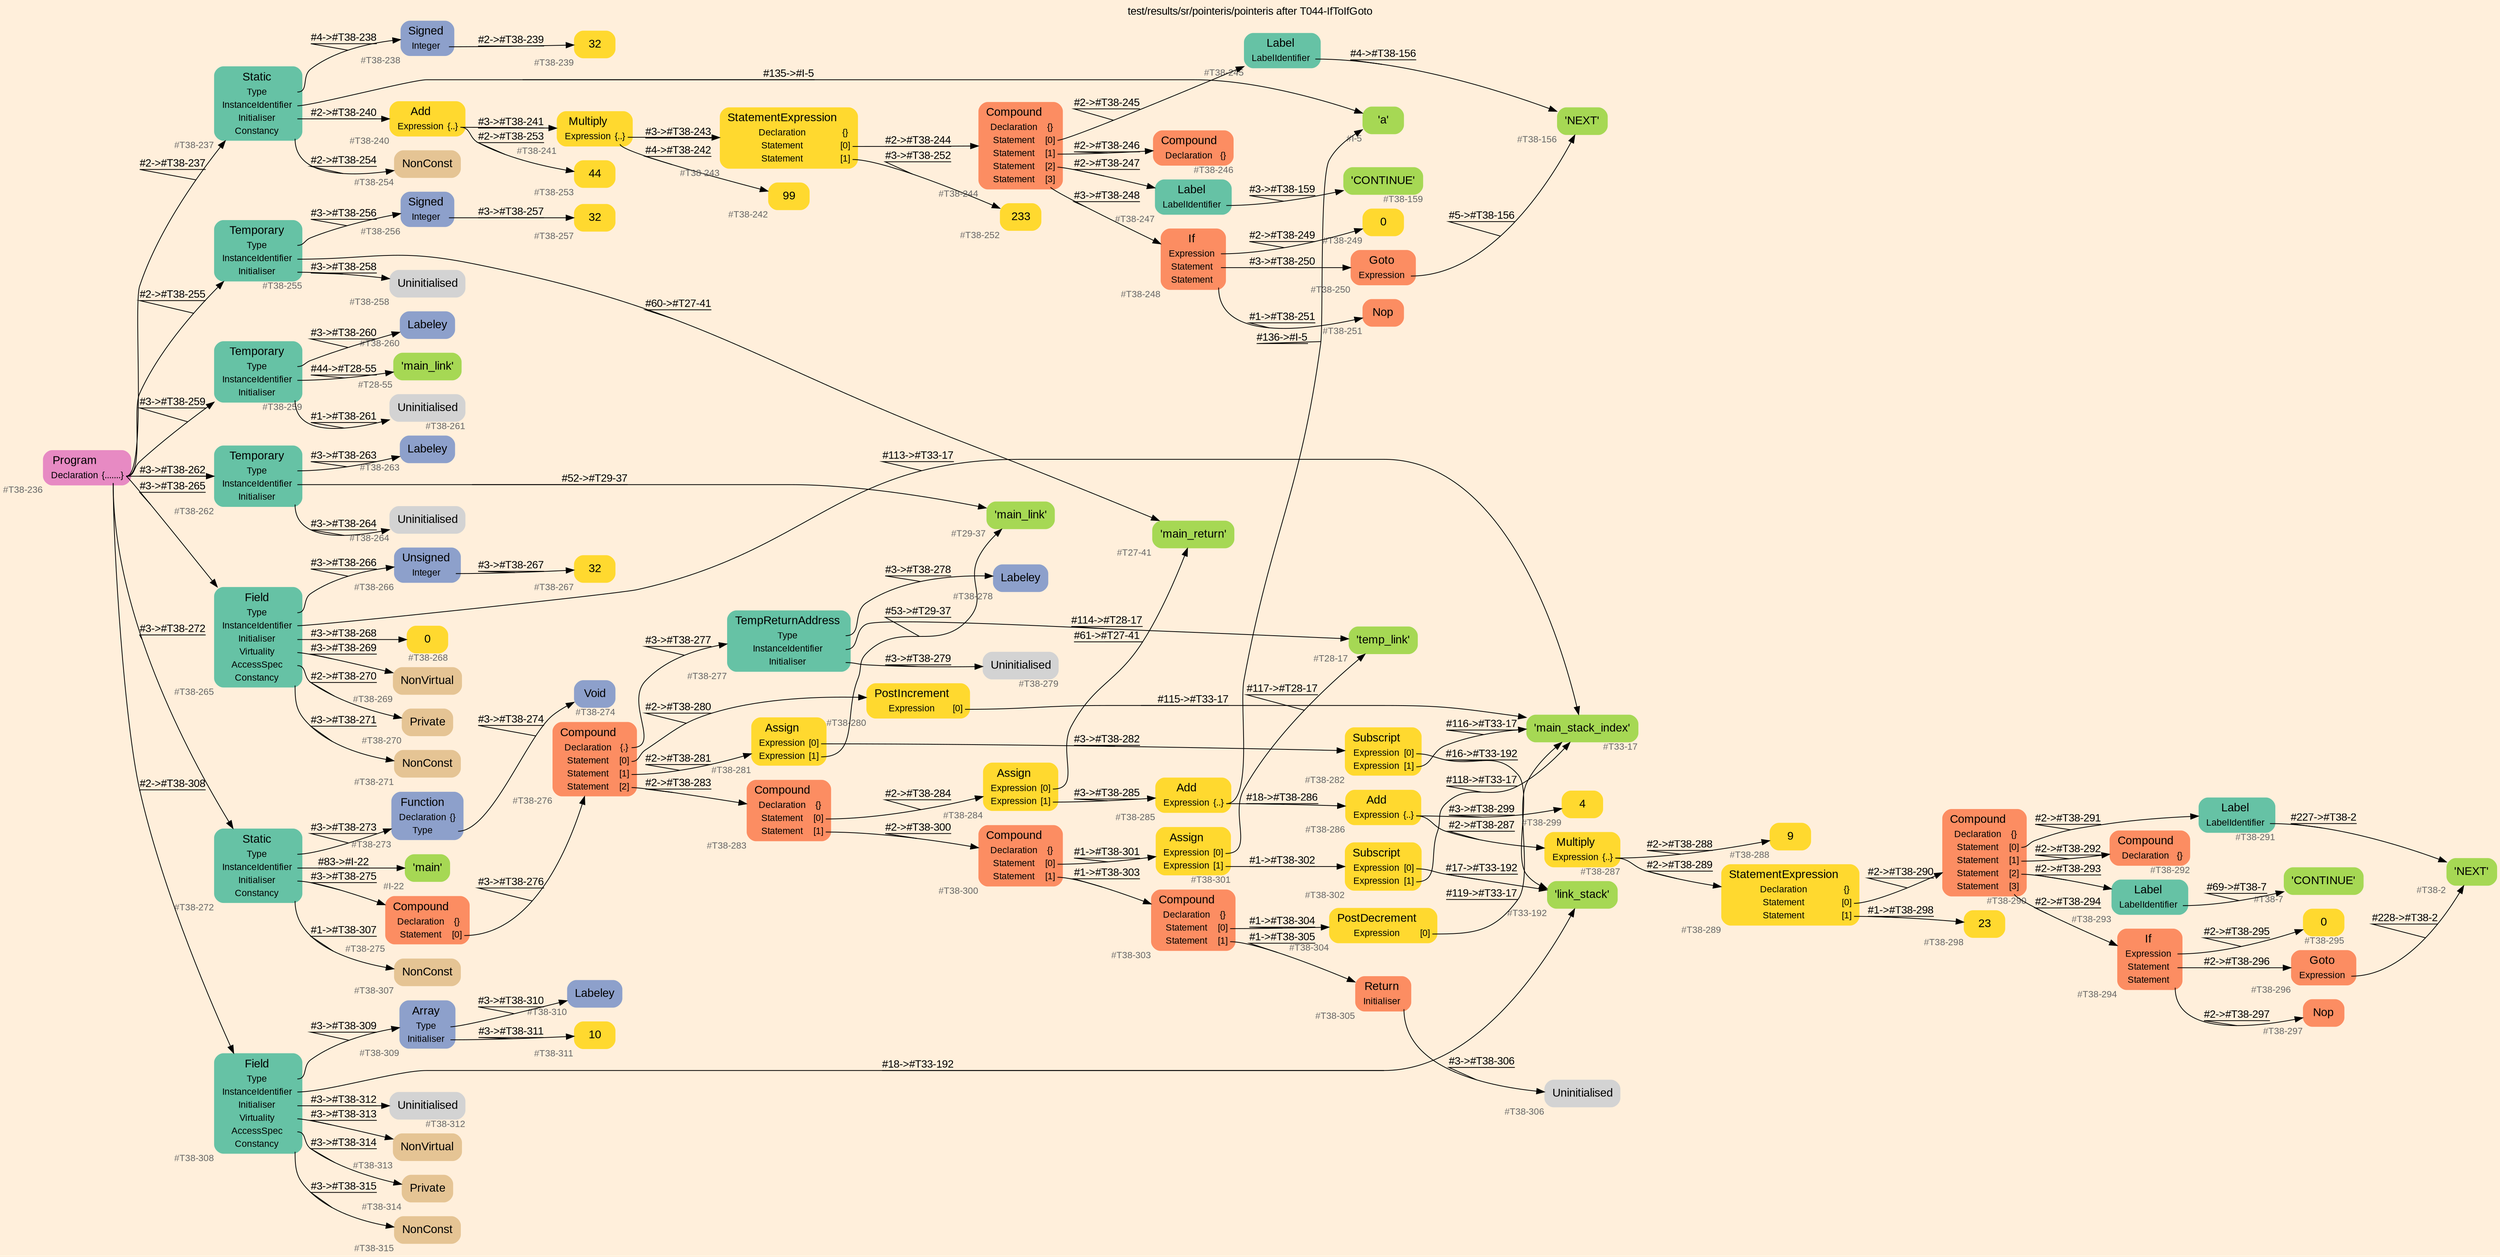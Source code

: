 digraph "test/results/sr/pointeris/pointeris after T044-IfToIfGoto" {
label = "test/results/sr/pointeris/pointeris after T044-IfToIfGoto"
labelloc = t
graph [
    rankdir = "LR"
    ranksep = 0.3
    bgcolor = antiquewhite1
    color = black
    fontcolor = black
    fontname = "Arial"
];
node [
    fontname = "Arial"
];
edge [
    fontname = "Arial"
];

// -------------------- node figure --------------------
// -------- block #T38-236 ----------
"#T38-236" [
    fillcolor = "/set28/4"
    xlabel = "#T38-236"
    fontsize = "12"
    fontcolor = grey40
    shape = "plaintext"
    label = <<TABLE BORDER="0" CELLBORDER="0" CELLSPACING="0">
     <TR><TD><FONT COLOR="black" POINT-SIZE="15">Program</FONT></TD></TR>
     <TR><TD><FONT COLOR="black" POINT-SIZE="12">Declaration</FONT></TD><TD PORT="port0"><FONT COLOR="black" POINT-SIZE="12">{.......}</FONT></TD></TR>
    </TABLE>>
    style = "rounded,filled"
];

// -------- block #T38-237 ----------
"#T38-237" [
    fillcolor = "/set28/1"
    xlabel = "#T38-237"
    fontsize = "12"
    fontcolor = grey40
    shape = "plaintext"
    label = <<TABLE BORDER="0" CELLBORDER="0" CELLSPACING="0">
     <TR><TD><FONT COLOR="black" POINT-SIZE="15">Static</FONT></TD></TR>
     <TR><TD><FONT COLOR="black" POINT-SIZE="12">Type</FONT></TD><TD PORT="port0"></TD></TR>
     <TR><TD><FONT COLOR="black" POINT-SIZE="12">InstanceIdentifier</FONT></TD><TD PORT="port1"></TD></TR>
     <TR><TD><FONT COLOR="black" POINT-SIZE="12">Initialiser</FONT></TD><TD PORT="port2"></TD></TR>
     <TR><TD><FONT COLOR="black" POINT-SIZE="12">Constancy</FONT></TD><TD PORT="port3"></TD></TR>
    </TABLE>>
    style = "rounded,filled"
];

// -------- block #T38-238 ----------
"#T38-238" [
    fillcolor = "/set28/3"
    xlabel = "#T38-238"
    fontsize = "12"
    fontcolor = grey40
    shape = "plaintext"
    label = <<TABLE BORDER="0" CELLBORDER="0" CELLSPACING="0">
     <TR><TD><FONT COLOR="black" POINT-SIZE="15">Signed</FONT></TD></TR>
     <TR><TD><FONT COLOR="black" POINT-SIZE="12">Integer</FONT></TD><TD PORT="port0"></TD></TR>
    </TABLE>>
    style = "rounded,filled"
];

// -------- block #T38-239 ----------
"#T38-239" [
    fillcolor = "/set28/6"
    xlabel = "#T38-239"
    fontsize = "12"
    fontcolor = grey40
    shape = "plaintext"
    label = <<TABLE BORDER="0" CELLBORDER="0" CELLSPACING="0">
     <TR><TD><FONT COLOR="black" POINT-SIZE="15">32</FONT></TD></TR>
    </TABLE>>
    style = "rounded,filled"
];

// -------- block #I-5 ----------
"#I-5" [
    fillcolor = "/set28/5"
    xlabel = "#I-5"
    fontsize = "12"
    fontcolor = grey40
    shape = "plaintext"
    label = <<TABLE BORDER="0" CELLBORDER="0" CELLSPACING="0">
     <TR><TD><FONT COLOR="black" POINT-SIZE="15">'a'</FONT></TD></TR>
    </TABLE>>
    style = "rounded,filled"
];

// -------- block #T38-240 ----------
"#T38-240" [
    fillcolor = "/set28/6"
    xlabel = "#T38-240"
    fontsize = "12"
    fontcolor = grey40
    shape = "plaintext"
    label = <<TABLE BORDER="0" CELLBORDER="0" CELLSPACING="0">
     <TR><TD><FONT COLOR="black" POINT-SIZE="15">Add</FONT></TD></TR>
     <TR><TD><FONT COLOR="black" POINT-SIZE="12">Expression</FONT></TD><TD PORT="port0"><FONT COLOR="black" POINT-SIZE="12">{..}</FONT></TD></TR>
    </TABLE>>
    style = "rounded,filled"
];

// -------- block #T38-241 ----------
"#T38-241" [
    fillcolor = "/set28/6"
    xlabel = "#T38-241"
    fontsize = "12"
    fontcolor = grey40
    shape = "plaintext"
    label = <<TABLE BORDER="0" CELLBORDER="0" CELLSPACING="0">
     <TR><TD><FONT COLOR="black" POINT-SIZE="15">Multiply</FONT></TD></TR>
     <TR><TD><FONT COLOR="black" POINT-SIZE="12">Expression</FONT></TD><TD PORT="port0"><FONT COLOR="black" POINT-SIZE="12">{..}</FONT></TD></TR>
    </TABLE>>
    style = "rounded,filled"
];

// -------- block #T38-242 ----------
"#T38-242" [
    fillcolor = "/set28/6"
    xlabel = "#T38-242"
    fontsize = "12"
    fontcolor = grey40
    shape = "plaintext"
    label = <<TABLE BORDER="0" CELLBORDER="0" CELLSPACING="0">
     <TR><TD><FONT COLOR="black" POINT-SIZE="15">99</FONT></TD></TR>
    </TABLE>>
    style = "rounded,filled"
];

// -------- block #T38-243 ----------
"#T38-243" [
    fillcolor = "/set28/6"
    xlabel = "#T38-243"
    fontsize = "12"
    fontcolor = grey40
    shape = "plaintext"
    label = <<TABLE BORDER="0" CELLBORDER="0" CELLSPACING="0">
     <TR><TD><FONT COLOR="black" POINT-SIZE="15">StatementExpression</FONT></TD></TR>
     <TR><TD><FONT COLOR="black" POINT-SIZE="12">Declaration</FONT></TD><TD PORT="port0"><FONT COLOR="black" POINT-SIZE="12">{}</FONT></TD></TR>
     <TR><TD><FONT COLOR="black" POINT-SIZE="12">Statement</FONT></TD><TD PORT="port1"><FONT COLOR="black" POINT-SIZE="12">[0]</FONT></TD></TR>
     <TR><TD><FONT COLOR="black" POINT-SIZE="12">Statement</FONT></TD><TD PORT="port2"><FONT COLOR="black" POINT-SIZE="12">[1]</FONT></TD></TR>
    </TABLE>>
    style = "rounded,filled"
];

// -------- block #T38-244 ----------
"#T38-244" [
    fillcolor = "/set28/2"
    xlabel = "#T38-244"
    fontsize = "12"
    fontcolor = grey40
    shape = "plaintext"
    label = <<TABLE BORDER="0" CELLBORDER="0" CELLSPACING="0">
     <TR><TD><FONT COLOR="black" POINT-SIZE="15">Compound</FONT></TD></TR>
     <TR><TD><FONT COLOR="black" POINT-SIZE="12">Declaration</FONT></TD><TD PORT="port0"><FONT COLOR="black" POINT-SIZE="12">{}</FONT></TD></TR>
     <TR><TD><FONT COLOR="black" POINT-SIZE="12">Statement</FONT></TD><TD PORT="port1"><FONT COLOR="black" POINT-SIZE="12">[0]</FONT></TD></TR>
     <TR><TD><FONT COLOR="black" POINT-SIZE="12">Statement</FONT></TD><TD PORT="port2"><FONT COLOR="black" POINT-SIZE="12">[1]</FONT></TD></TR>
     <TR><TD><FONT COLOR="black" POINT-SIZE="12">Statement</FONT></TD><TD PORT="port3"><FONT COLOR="black" POINT-SIZE="12">[2]</FONT></TD></TR>
     <TR><TD><FONT COLOR="black" POINT-SIZE="12">Statement</FONT></TD><TD PORT="port4"><FONT COLOR="black" POINT-SIZE="12">[3]</FONT></TD></TR>
    </TABLE>>
    style = "rounded,filled"
];

// -------- block #T38-245 ----------
"#T38-245" [
    fillcolor = "/set28/1"
    xlabel = "#T38-245"
    fontsize = "12"
    fontcolor = grey40
    shape = "plaintext"
    label = <<TABLE BORDER="0" CELLBORDER="0" CELLSPACING="0">
     <TR><TD><FONT COLOR="black" POINT-SIZE="15">Label</FONT></TD></TR>
     <TR><TD><FONT COLOR="black" POINT-SIZE="12">LabelIdentifier</FONT></TD><TD PORT="port0"></TD></TR>
    </TABLE>>
    style = "rounded,filled"
];

// -------- block #T38-156 ----------
"#T38-156" [
    fillcolor = "/set28/5"
    xlabel = "#T38-156"
    fontsize = "12"
    fontcolor = grey40
    shape = "plaintext"
    label = <<TABLE BORDER="0" CELLBORDER="0" CELLSPACING="0">
     <TR><TD><FONT COLOR="black" POINT-SIZE="15">'NEXT'</FONT></TD></TR>
    </TABLE>>
    style = "rounded,filled"
];

// -------- block #T38-246 ----------
"#T38-246" [
    fillcolor = "/set28/2"
    xlabel = "#T38-246"
    fontsize = "12"
    fontcolor = grey40
    shape = "plaintext"
    label = <<TABLE BORDER="0" CELLBORDER="0" CELLSPACING="0">
     <TR><TD><FONT COLOR="black" POINT-SIZE="15">Compound</FONT></TD></TR>
     <TR><TD><FONT COLOR="black" POINT-SIZE="12">Declaration</FONT></TD><TD PORT="port0"><FONT COLOR="black" POINT-SIZE="12">{}</FONT></TD></TR>
    </TABLE>>
    style = "rounded,filled"
];

// -------- block #T38-247 ----------
"#T38-247" [
    fillcolor = "/set28/1"
    xlabel = "#T38-247"
    fontsize = "12"
    fontcolor = grey40
    shape = "plaintext"
    label = <<TABLE BORDER="0" CELLBORDER="0" CELLSPACING="0">
     <TR><TD><FONT COLOR="black" POINT-SIZE="15">Label</FONT></TD></TR>
     <TR><TD><FONT COLOR="black" POINT-SIZE="12">LabelIdentifier</FONT></TD><TD PORT="port0"></TD></TR>
    </TABLE>>
    style = "rounded,filled"
];

// -------- block #T38-159 ----------
"#T38-159" [
    fillcolor = "/set28/5"
    xlabel = "#T38-159"
    fontsize = "12"
    fontcolor = grey40
    shape = "plaintext"
    label = <<TABLE BORDER="0" CELLBORDER="0" CELLSPACING="0">
     <TR><TD><FONT COLOR="black" POINT-SIZE="15">'CONTINUE'</FONT></TD></TR>
    </TABLE>>
    style = "rounded,filled"
];

// -------- block #T38-248 ----------
"#T38-248" [
    fillcolor = "/set28/2"
    xlabel = "#T38-248"
    fontsize = "12"
    fontcolor = grey40
    shape = "plaintext"
    label = <<TABLE BORDER="0" CELLBORDER="0" CELLSPACING="0">
     <TR><TD><FONT COLOR="black" POINT-SIZE="15">If</FONT></TD></TR>
     <TR><TD><FONT COLOR="black" POINT-SIZE="12">Expression</FONT></TD><TD PORT="port0"></TD></TR>
     <TR><TD><FONT COLOR="black" POINT-SIZE="12">Statement</FONT></TD><TD PORT="port1"></TD></TR>
     <TR><TD><FONT COLOR="black" POINT-SIZE="12">Statement</FONT></TD><TD PORT="port2"></TD></TR>
    </TABLE>>
    style = "rounded,filled"
];

// -------- block #T38-249 ----------
"#T38-249" [
    fillcolor = "/set28/6"
    xlabel = "#T38-249"
    fontsize = "12"
    fontcolor = grey40
    shape = "plaintext"
    label = <<TABLE BORDER="0" CELLBORDER="0" CELLSPACING="0">
     <TR><TD><FONT COLOR="black" POINT-SIZE="15">0</FONT></TD></TR>
    </TABLE>>
    style = "rounded,filled"
];

// -------- block #T38-250 ----------
"#T38-250" [
    fillcolor = "/set28/2"
    xlabel = "#T38-250"
    fontsize = "12"
    fontcolor = grey40
    shape = "plaintext"
    label = <<TABLE BORDER="0" CELLBORDER="0" CELLSPACING="0">
     <TR><TD><FONT COLOR="black" POINT-SIZE="15">Goto</FONT></TD></TR>
     <TR><TD><FONT COLOR="black" POINT-SIZE="12">Expression</FONT></TD><TD PORT="port0"></TD></TR>
    </TABLE>>
    style = "rounded,filled"
];

// -------- block #T38-251 ----------
"#T38-251" [
    fillcolor = "/set28/2"
    xlabel = "#T38-251"
    fontsize = "12"
    fontcolor = grey40
    shape = "plaintext"
    label = <<TABLE BORDER="0" CELLBORDER="0" CELLSPACING="0">
     <TR><TD><FONT COLOR="black" POINT-SIZE="15">Nop</FONT></TD></TR>
    </TABLE>>
    style = "rounded,filled"
];

// -------- block #T38-252 ----------
"#T38-252" [
    fillcolor = "/set28/6"
    xlabel = "#T38-252"
    fontsize = "12"
    fontcolor = grey40
    shape = "plaintext"
    label = <<TABLE BORDER="0" CELLBORDER="0" CELLSPACING="0">
     <TR><TD><FONT COLOR="black" POINT-SIZE="15">233</FONT></TD></TR>
    </TABLE>>
    style = "rounded,filled"
];

// -------- block #T38-253 ----------
"#T38-253" [
    fillcolor = "/set28/6"
    xlabel = "#T38-253"
    fontsize = "12"
    fontcolor = grey40
    shape = "plaintext"
    label = <<TABLE BORDER="0" CELLBORDER="0" CELLSPACING="0">
     <TR><TD><FONT COLOR="black" POINT-SIZE="15">44</FONT></TD></TR>
    </TABLE>>
    style = "rounded,filled"
];

// -------- block #T38-254 ----------
"#T38-254" [
    fillcolor = "/set28/7"
    xlabel = "#T38-254"
    fontsize = "12"
    fontcolor = grey40
    shape = "plaintext"
    label = <<TABLE BORDER="0" CELLBORDER="0" CELLSPACING="0">
     <TR><TD><FONT COLOR="black" POINT-SIZE="15">NonConst</FONT></TD></TR>
    </TABLE>>
    style = "rounded,filled"
];

// -------- block #T38-255 ----------
"#T38-255" [
    fillcolor = "/set28/1"
    xlabel = "#T38-255"
    fontsize = "12"
    fontcolor = grey40
    shape = "plaintext"
    label = <<TABLE BORDER="0" CELLBORDER="0" CELLSPACING="0">
     <TR><TD><FONT COLOR="black" POINT-SIZE="15">Temporary</FONT></TD></TR>
     <TR><TD><FONT COLOR="black" POINT-SIZE="12">Type</FONT></TD><TD PORT="port0"></TD></TR>
     <TR><TD><FONT COLOR="black" POINT-SIZE="12">InstanceIdentifier</FONT></TD><TD PORT="port1"></TD></TR>
     <TR><TD><FONT COLOR="black" POINT-SIZE="12">Initialiser</FONT></TD><TD PORT="port2"></TD></TR>
    </TABLE>>
    style = "rounded,filled"
];

// -------- block #T38-256 ----------
"#T38-256" [
    fillcolor = "/set28/3"
    xlabel = "#T38-256"
    fontsize = "12"
    fontcolor = grey40
    shape = "plaintext"
    label = <<TABLE BORDER="0" CELLBORDER="0" CELLSPACING="0">
     <TR><TD><FONT COLOR="black" POINT-SIZE="15">Signed</FONT></TD></TR>
     <TR><TD><FONT COLOR="black" POINT-SIZE="12">Integer</FONT></TD><TD PORT="port0"></TD></TR>
    </TABLE>>
    style = "rounded,filled"
];

// -------- block #T38-257 ----------
"#T38-257" [
    fillcolor = "/set28/6"
    xlabel = "#T38-257"
    fontsize = "12"
    fontcolor = grey40
    shape = "plaintext"
    label = <<TABLE BORDER="0" CELLBORDER="0" CELLSPACING="0">
     <TR><TD><FONT COLOR="black" POINT-SIZE="15">32</FONT></TD></TR>
    </TABLE>>
    style = "rounded,filled"
];

// -------- block #T27-41 ----------
"#T27-41" [
    fillcolor = "/set28/5"
    xlabel = "#T27-41"
    fontsize = "12"
    fontcolor = grey40
    shape = "plaintext"
    label = <<TABLE BORDER="0" CELLBORDER="0" CELLSPACING="0">
     <TR><TD><FONT COLOR="black" POINT-SIZE="15">'main_return'</FONT></TD></TR>
    </TABLE>>
    style = "rounded,filled"
];

// -------- block #T38-258 ----------
"#T38-258" [
    xlabel = "#T38-258"
    fontsize = "12"
    fontcolor = grey40
    shape = "plaintext"
    label = <<TABLE BORDER="0" CELLBORDER="0" CELLSPACING="0">
     <TR><TD><FONT COLOR="black" POINT-SIZE="15">Uninitialised</FONT></TD></TR>
    </TABLE>>
    style = "rounded,filled"
];

// -------- block #T38-259 ----------
"#T38-259" [
    fillcolor = "/set28/1"
    xlabel = "#T38-259"
    fontsize = "12"
    fontcolor = grey40
    shape = "plaintext"
    label = <<TABLE BORDER="0" CELLBORDER="0" CELLSPACING="0">
     <TR><TD><FONT COLOR="black" POINT-SIZE="15">Temporary</FONT></TD></TR>
     <TR><TD><FONT COLOR="black" POINT-SIZE="12">Type</FONT></TD><TD PORT="port0"></TD></TR>
     <TR><TD><FONT COLOR="black" POINT-SIZE="12">InstanceIdentifier</FONT></TD><TD PORT="port1"></TD></TR>
     <TR><TD><FONT COLOR="black" POINT-SIZE="12">Initialiser</FONT></TD><TD PORT="port2"></TD></TR>
    </TABLE>>
    style = "rounded,filled"
];

// -------- block #T38-260 ----------
"#T38-260" [
    fillcolor = "/set28/3"
    xlabel = "#T38-260"
    fontsize = "12"
    fontcolor = grey40
    shape = "plaintext"
    label = <<TABLE BORDER="0" CELLBORDER="0" CELLSPACING="0">
     <TR><TD><FONT COLOR="black" POINT-SIZE="15">Labeley</FONT></TD></TR>
    </TABLE>>
    style = "rounded,filled"
];

// -------- block #T28-55 ----------
"#T28-55" [
    fillcolor = "/set28/5"
    xlabel = "#T28-55"
    fontsize = "12"
    fontcolor = grey40
    shape = "plaintext"
    label = <<TABLE BORDER="0" CELLBORDER="0" CELLSPACING="0">
     <TR><TD><FONT COLOR="black" POINT-SIZE="15">'main_link'</FONT></TD></TR>
    </TABLE>>
    style = "rounded,filled"
];

// -------- block #T38-261 ----------
"#T38-261" [
    xlabel = "#T38-261"
    fontsize = "12"
    fontcolor = grey40
    shape = "plaintext"
    label = <<TABLE BORDER="0" CELLBORDER="0" CELLSPACING="0">
     <TR><TD><FONT COLOR="black" POINT-SIZE="15">Uninitialised</FONT></TD></TR>
    </TABLE>>
    style = "rounded,filled"
];

// -------- block #T38-262 ----------
"#T38-262" [
    fillcolor = "/set28/1"
    xlabel = "#T38-262"
    fontsize = "12"
    fontcolor = grey40
    shape = "plaintext"
    label = <<TABLE BORDER="0" CELLBORDER="0" CELLSPACING="0">
     <TR><TD><FONT COLOR="black" POINT-SIZE="15">Temporary</FONT></TD></TR>
     <TR><TD><FONT COLOR="black" POINT-SIZE="12">Type</FONT></TD><TD PORT="port0"></TD></TR>
     <TR><TD><FONT COLOR="black" POINT-SIZE="12">InstanceIdentifier</FONT></TD><TD PORT="port1"></TD></TR>
     <TR><TD><FONT COLOR="black" POINT-SIZE="12">Initialiser</FONT></TD><TD PORT="port2"></TD></TR>
    </TABLE>>
    style = "rounded,filled"
];

// -------- block #T38-263 ----------
"#T38-263" [
    fillcolor = "/set28/3"
    xlabel = "#T38-263"
    fontsize = "12"
    fontcolor = grey40
    shape = "plaintext"
    label = <<TABLE BORDER="0" CELLBORDER="0" CELLSPACING="0">
     <TR><TD><FONT COLOR="black" POINT-SIZE="15">Labeley</FONT></TD></TR>
    </TABLE>>
    style = "rounded,filled"
];

// -------- block #T29-37 ----------
"#T29-37" [
    fillcolor = "/set28/5"
    xlabel = "#T29-37"
    fontsize = "12"
    fontcolor = grey40
    shape = "plaintext"
    label = <<TABLE BORDER="0" CELLBORDER="0" CELLSPACING="0">
     <TR><TD><FONT COLOR="black" POINT-SIZE="15">'main_link'</FONT></TD></TR>
    </TABLE>>
    style = "rounded,filled"
];

// -------- block #T38-264 ----------
"#T38-264" [
    xlabel = "#T38-264"
    fontsize = "12"
    fontcolor = grey40
    shape = "plaintext"
    label = <<TABLE BORDER="0" CELLBORDER="0" CELLSPACING="0">
     <TR><TD><FONT COLOR="black" POINT-SIZE="15">Uninitialised</FONT></TD></TR>
    </TABLE>>
    style = "rounded,filled"
];

// -------- block #T38-265 ----------
"#T38-265" [
    fillcolor = "/set28/1"
    xlabel = "#T38-265"
    fontsize = "12"
    fontcolor = grey40
    shape = "plaintext"
    label = <<TABLE BORDER="0" CELLBORDER="0" CELLSPACING="0">
     <TR><TD><FONT COLOR="black" POINT-SIZE="15">Field</FONT></TD></TR>
     <TR><TD><FONT COLOR="black" POINT-SIZE="12">Type</FONT></TD><TD PORT="port0"></TD></TR>
     <TR><TD><FONT COLOR="black" POINT-SIZE="12">InstanceIdentifier</FONT></TD><TD PORT="port1"></TD></TR>
     <TR><TD><FONT COLOR="black" POINT-SIZE="12">Initialiser</FONT></TD><TD PORT="port2"></TD></TR>
     <TR><TD><FONT COLOR="black" POINT-SIZE="12">Virtuality</FONT></TD><TD PORT="port3"></TD></TR>
     <TR><TD><FONT COLOR="black" POINT-SIZE="12">AccessSpec</FONT></TD><TD PORT="port4"></TD></TR>
     <TR><TD><FONT COLOR="black" POINT-SIZE="12">Constancy</FONT></TD><TD PORT="port5"></TD></TR>
    </TABLE>>
    style = "rounded,filled"
];

// -------- block #T38-266 ----------
"#T38-266" [
    fillcolor = "/set28/3"
    xlabel = "#T38-266"
    fontsize = "12"
    fontcolor = grey40
    shape = "plaintext"
    label = <<TABLE BORDER="0" CELLBORDER="0" CELLSPACING="0">
     <TR><TD><FONT COLOR="black" POINT-SIZE="15">Unsigned</FONT></TD></TR>
     <TR><TD><FONT COLOR="black" POINT-SIZE="12">Integer</FONT></TD><TD PORT="port0"></TD></TR>
    </TABLE>>
    style = "rounded,filled"
];

// -------- block #T38-267 ----------
"#T38-267" [
    fillcolor = "/set28/6"
    xlabel = "#T38-267"
    fontsize = "12"
    fontcolor = grey40
    shape = "plaintext"
    label = <<TABLE BORDER="0" CELLBORDER="0" CELLSPACING="0">
     <TR><TD><FONT COLOR="black" POINT-SIZE="15">32</FONT></TD></TR>
    </TABLE>>
    style = "rounded,filled"
];

// -------- block #T33-17 ----------
"#T33-17" [
    fillcolor = "/set28/5"
    xlabel = "#T33-17"
    fontsize = "12"
    fontcolor = grey40
    shape = "plaintext"
    label = <<TABLE BORDER="0" CELLBORDER="0" CELLSPACING="0">
     <TR><TD><FONT COLOR="black" POINT-SIZE="15">'main_stack_index'</FONT></TD></TR>
    </TABLE>>
    style = "rounded,filled"
];

// -------- block #T38-268 ----------
"#T38-268" [
    fillcolor = "/set28/6"
    xlabel = "#T38-268"
    fontsize = "12"
    fontcolor = grey40
    shape = "plaintext"
    label = <<TABLE BORDER="0" CELLBORDER="0" CELLSPACING="0">
     <TR><TD><FONT COLOR="black" POINT-SIZE="15">0</FONT></TD></TR>
    </TABLE>>
    style = "rounded,filled"
];

// -------- block #T38-269 ----------
"#T38-269" [
    fillcolor = "/set28/7"
    xlabel = "#T38-269"
    fontsize = "12"
    fontcolor = grey40
    shape = "plaintext"
    label = <<TABLE BORDER="0" CELLBORDER="0" CELLSPACING="0">
     <TR><TD><FONT COLOR="black" POINT-SIZE="15">NonVirtual</FONT></TD></TR>
    </TABLE>>
    style = "rounded,filled"
];

// -------- block #T38-270 ----------
"#T38-270" [
    fillcolor = "/set28/7"
    xlabel = "#T38-270"
    fontsize = "12"
    fontcolor = grey40
    shape = "plaintext"
    label = <<TABLE BORDER="0" CELLBORDER="0" CELLSPACING="0">
     <TR><TD><FONT COLOR="black" POINT-SIZE="15">Private</FONT></TD></TR>
    </TABLE>>
    style = "rounded,filled"
];

// -------- block #T38-271 ----------
"#T38-271" [
    fillcolor = "/set28/7"
    xlabel = "#T38-271"
    fontsize = "12"
    fontcolor = grey40
    shape = "plaintext"
    label = <<TABLE BORDER="0" CELLBORDER="0" CELLSPACING="0">
     <TR><TD><FONT COLOR="black" POINT-SIZE="15">NonConst</FONT></TD></TR>
    </TABLE>>
    style = "rounded,filled"
];

// -------- block #T38-272 ----------
"#T38-272" [
    fillcolor = "/set28/1"
    xlabel = "#T38-272"
    fontsize = "12"
    fontcolor = grey40
    shape = "plaintext"
    label = <<TABLE BORDER="0" CELLBORDER="0" CELLSPACING="0">
     <TR><TD><FONT COLOR="black" POINT-SIZE="15">Static</FONT></TD></TR>
     <TR><TD><FONT COLOR="black" POINT-SIZE="12">Type</FONT></TD><TD PORT="port0"></TD></TR>
     <TR><TD><FONT COLOR="black" POINT-SIZE="12">InstanceIdentifier</FONT></TD><TD PORT="port1"></TD></TR>
     <TR><TD><FONT COLOR="black" POINT-SIZE="12">Initialiser</FONT></TD><TD PORT="port2"></TD></TR>
     <TR><TD><FONT COLOR="black" POINT-SIZE="12">Constancy</FONT></TD><TD PORT="port3"></TD></TR>
    </TABLE>>
    style = "rounded,filled"
];

// -------- block #T38-273 ----------
"#T38-273" [
    fillcolor = "/set28/3"
    xlabel = "#T38-273"
    fontsize = "12"
    fontcolor = grey40
    shape = "plaintext"
    label = <<TABLE BORDER="0" CELLBORDER="0" CELLSPACING="0">
     <TR><TD><FONT COLOR="black" POINT-SIZE="15">Function</FONT></TD></TR>
     <TR><TD><FONT COLOR="black" POINT-SIZE="12">Declaration</FONT></TD><TD PORT="port0"><FONT COLOR="black" POINT-SIZE="12">{}</FONT></TD></TR>
     <TR><TD><FONT COLOR="black" POINT-SIZE="12">Type</FONT></TD><TD PORT="port1"></TD></TR>
    </TABLE>>
    style = "rounded,filled"
];

// -------- block #T38-274 ----------
"#T38-274" [
    fillcolor = "/set28/3"
    xlabel = "#T38-274"
    fontsize = "12"
    fontcolor = grey40
    shape = "plaintext"
    label = <<TABLE BORDER="0" CELLBORDER="0" CELLSPACING="0">
     <TR><TD><FONT COLOR="black" POINT-SIZE="15">Void</FONT></TD></TR>
    </TABLE>>
    style = "rounded,filled"
];

// -------- block #I-22 ----------
"#I-22" [
    fillcolor = "/set28/5"
    xlabel = "#I-22"
    fontsize = "12"
    fontcolor = grey40
    shape = "plaintext"
    label = <<TABLE BORDER="0" CELLBORDER="0" CELLSPACING="0">
     <TR><TD><FONT COLOR="black" POINT-SIZE="15">'main'</FONT></TD></TR>
    </TABLE>>
    style = "rounded,filled"
];

// -------- block #T38-275 ----------
"#T38-275" [
    fillcolor = "/set28/2"
    xlabel = "#T38-275"
    fontsize = "12"
    fontcolor = grey40
    shape = "plaintext"
    label = <<TABLE BORDER="0" CELLBORDER="0" CELLSPACING="0">
     <TR><TD><FONT COLOR="black" POINT-SIZE="15">Compound</FONT></TD></TR>
     <TR><TD><FONT COLOR="black" POINT-SIZE="12">Declaration</FONT></TD><TD PORT="port0"><FONT COLOR="black" POINT-SIZE="12">{}</FONT></TD></TR>
     <TR><TD><FONT COLOR="black" POINT-SIZE="12">Statement</FONT></TD><TD PORT="port1"><FONT COLOR="black" POINT-SIZE="12">[0]</FONT></TD></TR>
    </TABLE>>
    style = "rounded,filled"
];

// -------- block #T38-276 ----------
"#T38-276" [
    fillcolor = "/set28/2"
    xlabel = "#T38-276"
    fontsize = "12"
    fontcolor = grey40
    shape = "plaintext"
    label = <<TABLE BORDER="0" CELLBORDER="0" CELLSPACING="0">
     <TR><TD><FONT COLOR="black" POINT-SIZE="15">Compound</FONT></TD></TR>
     <TR><TD><FONT COLOR="black" POINT-SIZE="12">Declaration</FONT></TD><TD PORT="port0"><FONT COLOR="black" POINT-SIZE="12">{.}</FONT></TD></TR>
     <TR><TD><FONT COLOR="black" POINT-SIZE="12">Statement</FONT></TD><TD PORT="port1"><FONT COLOR="black" POINT-SIZE="12">[0]</FONT></TD></TR>
     <TR><TD><FONT COLOR="black" POINT-SIZE="12">Statement</FONT></TD><TD PORT="port2"><FONT COLOR="black" POINT-SIZE="12">[1]</FONT></TD></TR>
     <TR><TD><FONT COLOR="black" POINT-SIZE="12">Statement</FONT></TD><TD PORT="port3"><FONT COLOR="black" POINT-SIZE="12">[2]</FONT></TD></TR>
    </TABLE>>
    style = "rounded,filled"
];

// -------- block #T38-277 ----------
"#T38-277" [
    fillcolor = "/set28/1"
    xlabel = "#T38-277"
    fontsize = "12"
    fontcolor = grey40
    shape = "plaintext"
    label = <<TABLE BORDER="0" CELLBORDER="0" CELLSPACING="0">
     <TR><TD><FONT COLOR="black" POINT-SIZE="15">TempReturnAddress</FONT></TD></TR>
     <TR><TD><FONT COLOR="black" POINT-SIZE="12">Type</FONT></TD><TD PORT="port0"></TD></TR>
     <TR><TD><FONT COLOR="black" POINT-SIZE="12">InstanceIdentifier</FONT></TD><TD PORT="port1"></TD></TR>
     <TR><TD><FONT COLOR="black" POINT-SIZE="12">Initialiser</FONT></TD><TD PORT="port2"></TD></TR>
    </TABLE>>
    style = "rounded,filled"
];

// -------- block #T38-278 ----------
"#T38-278" [
    fillcolor = "/set28/3"
    xlabel = "#T38-278"
    fontsize = "12"
    fontcolor = grey40
    shape = "plaintext"
    label = <<TABLE BORDER="0" CELLBORDER="0" CELLSPACING="0">
     <TR><TD><FONT COLOR="black" POINT-SIZE="15">Labeley</FONT></TD></TR>
    </TABLE>>
    style = "rounded,filled"
];

// -------- block #T28-17 ----------
"#T28-17" [
    fillcolor = "/set28/5"
    xlabel = "#T28-17"
    fontsize = "12"
    fontcolor = grey40
    shape = "plaintext"
    label = <<TABLE BORDER="0" CELLBORDER="0" CELLSPACING="0">
     <TR><TD><FONT COLOR="black" POINT-SIZE="15">'temp_link'</FONT></TD></TR>
    </TABLE>>
    style = "rounded,filled"
];

// -------- block #T38-279 ----------
"#T38-279" [
    xlabel = "#T38-279"
    fontsize = "12"
    fontcolor = grey40
    shape = "plaintext"
    label = <<TABLE BORDER="0" CELLBORDER="0" CELLSPACING="0">
     <TR><TD><FONT COLOR="black" POINT-SIZE="15">Uninitialised</FONT></TD></TR>
    </TABLE>>
    style = "rounded,filled"
];

// -------- block #T38-280 ----------
"#T38-280" [
    fillcolor = "/set28/6"
    xlabel = "#T38-280"
    fontsize = "12"
    fontcolor = grey40
    shape = "plaintext"
    label = <<TABLE BORDER="0" CELLBORDER="0" CELLSPACING="0">
     <TR><TD><FONT COLOR="black" POINT-SIZE="15">PostIncrement</FONT></TD></TR>
     <TR><TD><FONT COLOR="black" POINT-SIZE="12">Expression</FONT></TD><TD PORT="port0"><FONT COLOR="black" POINT-SIZE="12">[0]</FONT></TD></TR>
    </TABLE>>
    style = "rounded,filled"
];

// -------- block #T38-281 ----------
"#T38-281" [
    fillcolor = "/set28/6"
    xlabel = "#T38-281"
    fontsize = "12"
    fontcolor = grey40
    shape = "plaintext"
    label = <<TABLE BORDER="0" CELLBORDER="0" CELLSPACING="0">
     <TR><TD><FONT COLOR="black" POINT-SIZE="15">Assign</FONT></TD></TR>
     <TR><TD><FONT COLOR="black" POINT-SIZE="12">Expression</FONT></TD><TD PORT="port0"><FONT COLOR="black" POINT-SIZE="12">[0]</FONT></TD></TR>
     <TR><TD><FONT COLOR="black" POINT-SIZE="12">Expression</FONT></TD><TD PORT="port1"><FONT COLOR="black" POINT-SIZE="12">[1]</FONT></TD></TR>
    </TABLE>>
    style = "rounded,filled"
];

// -------- block #T38-282 ----------
"#T38-282" [
    fillcolor = "/set28/6"
    xlabel = "#T38-282"
    fontsize = "12"
    fontcolor = grey40
    shape = "plaintext"
    label = <<TABLE BORDER="0" CELLBORDER="0" CELLSPACING="0">
     <TR><TD><FONT COLOR="black" POINT-SIZE="15">Subscript</FONT></TD></TR>
     <TR><TD><FONT COLOR="black" POINT-SIZE="12">Expression</FONT></TD><TD PORT="port0"><FONT COLOR="black" POINT-SIZE="12">[0]</FONT></TD></TR>
     <TR><TD><FONT COLOR="black" POINT-SIZE="12">Expression</FONT></TD><TD PORT="port1"><FONT COLOR="black" POINT-SIZE="12">[1]</FONT></TD></TR>
    </TABLE>>
    style = "rounded,filled"
];

// -------- block #T33-192 ----------
"#T33-192" [
    fillcolor = "/set28/5"
    xlabel = "#T33-192"
    fontsize = "12"
    fontcolor = grey40
    shape = "plaintext"
    label = <<TABLE BORDER="0" CELLBORDER="0" CELLSPACING="0">
     <TR><TD><FONT COLOR="black" POINT-SIZE="15">'link_stack'</FONT></TD></TR>
    </TABLE>>
    style = "rounded,filled"
];

// -------- block #T38-283 ----------
"#T38-283" [
    fillcolor = "/set28/2"
    xlabel = "#T38-283"
    fontsize = "12"
    fontcolor = grey40
    shape = "plaintext"
    label = <<TABLE BORDER="0" CELLBORDER="0" CELLSPACING="0">
     <TR><TD><FONT COLOR="black" POINT-SIZE="15">Compound</FONT></TD></TR>
     <TR><TD><FONT COLOR="black" POINT-SIZE="12">Declaration</FONT></TD><TD PORT="port0"><FONT COLOR="black" POINT-SIZE="12">{}</FONT></TD></TR>
     <TR><TD><FONT COLOR="black" POINT-SIZE="12">Statement</FONT></TD><TD PORT="port1"><FONT COLOR="black" POINT-SIZE="12">[0]</FONT></TD></TR>
     <TR><TD><FONT COLOR="black" POINT-SIZE="12">Statement</FONT></TD><TD PORT="port2"><FONT COLOR="black" POINT-SIZE="12">[1]</FONT></TD></TR>
    </TABLE>>
    style = "rounded,filled"
];

// -------- block #T38-284 ----------
"#T38-284" [
    fillcolor = "/set28/6"
    xlabel = "#T38-284"
    fontsize = "12"
    fontcolor = grey40
    shape = "plaintext"
    label = <<TABLE BORDER="0" CELLBORDER="0" CELLSPACING="0">
     <TR><TD><FONT COLOR="black" POINT-SIZE="15">Assign</FONT></TD></TR>
     <TR><TD><FONT COLOR="black" POINT-SIZE="12">Expression</FONT></TD><TD PORT="port0"><FONT COLOR="black" POINT-SIZE="12">[0]</FONT></TD></TR>
     <TR><TD><FONT COLOR="black" POINT-SIZE="12">Expression</FONT></TD><TD PORT="port1"><FONT COLOR="black" POINT-SIZE="12">[1]</FONT></TD></TR>
    </TABLE>>
    style = "rounded,filled"
];

// -------- block #T38-285 ----------
"#T38-285" [
    fillcolor = "/set28/6"
    xlabel = "#T38-285"
    fontsize = "12"
    fontcolor = grey40
    shape = "plaintext"
    label = <<TABLE BORDER="0" CELLBORDER="0" CELLSPACING="0">
     <TR><TD><FONT COLOR="black" POINT-SIZE="15">Add</FONT></TD></TR>
     <TR><TD><FONT COLOR="black" POINT-SIZE="12">Expression</FONT></TD><TD PORT="port0"><FONT COLOR="black" POINT-SIZE="12">{..}</FONT></TD></TR>
    </TABLE>>
    style = "rounded,filled"
];

// -------- block #T38-286 ----------
"#T38-286" [
    fillcolor = "/set28/6"
    xlabel = "#T38-286"
    fontsize = "12"
    fontcolor = grey40
    shape = "plaintext"
    label = <<TABLE BORDER="0" CELLBORDER="0" CELLSPACING="0">
     <TR><TD><FONT COLOR="black" POINT-SIZE="15">Add</FONT></TD></TR>
     <TR><TD><FONT COLOR="black" POINT-SIZE="12">Expression</FONT></TD><TD PORT="port0"><FONT COLOR="black" POINT-SIZE="12">{..}</FONT></TD></TR>
    </TABLE>>
    style = "rounded,filled"
];

// -------- block #T38-287 ----------
"#T38-287" [
    fillcolor = "/set28/6"
    xlabel = "#T38-287"
    fontsize = "12"
    fontcolor = grey40
    shape = "plaintext"
    label = <<TABLE BORDER="0" CELLBORDER="0" CELLSPACING="0">
     <TR><TD><FONT COLOR="black" POINT-SIZE="15">Multiply</FONT></TD></TR>
     <TR><TD><FONT COLOR="black" POINT-SIZE="12">Expression</FONT></TD><TD PORT="port0"><FONT COLOR="black" POINT-SIZE="12">{..}</FONT></TD></TR>
    </TABLE>>
    style = "rounded,filled"
];

// -------- block #T38-288 ----------
"#T38-288" [
    fillcolor = "/set28/6"
    xlabel = "#T38-288"
    fontsize = "12"
    fontcolor = grey40
    shape = "plaintext"
    label = <<TABLE BORDER="0" CELLBORDER="0" CELLSPACING="0">
     <TR><TD><FONT COLOR="black" POINT-SIZE="15">9</FONT></TD></TR>
    </TABLE>>
    style = "rounded,filled"
];

// -------- block #T38-289 ----------
"#T38-289" [
    fillcolor = "/set28/6"
    xlabel = "#T38-289"
    fontsize = "12"
    fontcolor = grey40
    shape = "plaintext"
    label = <<TABLE BORDER="0" CELLBORDER="0" CELLSPACING="0">
     <TR><TD><FONT COLOR="black" POINT-SIZE="15">StatementExpression</FONT></TD></TR>
     <TR><TD><FONT COLOR="black" POINT-SIZE="12">Declaration</FONT></TD><TD PORT="port0"><FONT COLOR="black" POINT-SIZE="12">{}</FONT></TD></TR>
     <TR><TD><FONT COLOR="black" POINT-SIZE="12">Statement</FONT></TD><TD PORT="port1"><FONT COLOR="black" POINT-SIZE="12">[0]</FONT></TD></TR>
     <TR><TD><FONT COLOR="black" POINT-SIZE="12">Statement</FONT></TD><TD PORT="port2"><FONT COLOR="black" POINT-SIZE="12">[1]</FONT></TD></TR>
    </TABLE>>
    style = "rounded,filled"
];

// -------- block #T38-290 ----------
"#T38-290" [
    fillcolor = "/set28/2"
    xlabel = "#T38-290"
    fontsize = "12"
    fontcolor = grey40
    shape = "plaintext"
    label = <<TABLE BORDER="0" CELLBORDER="0" CELLSPACING="0">
     <TR><TD><FONT COLOR="black" POINT-SIZE="15">Compound</FONT></TD></TR>
     <TR><TD><FONT COLOR="black" POINT-SIZE="12">Declaration</FONT></TD><TD PORT="port0"><FONT COLOR="black" POINT-SIZE="12">{}</FONT></TD></TR>
     <TR><TD><FONT COLOR="black" POINT-SIZE="12">Statement</FONT></TD><TD PORT="port1"><FONT COLOR="black" POINT-SIZE="12">[0]</FONT></TD></TR>
     <TR><TD><FONT COLOR="black" POINT-SIZE="12">Statement</FONT></TD><TD PORT="port2"><FONT COLOR="black" POINT-SIZE="12">[1]</FONT></TD></TR>
     <TR><TD><FONT COLOR="black" POINT-SIZE="12">Statement</FONT></TD><TD PORT="port3"><FONT COLOR="black" POINT-SIZE="12">[2]</FONT></TD></TR>
     <TR><TD><FONT COLOR="black" POINT-SIZE="12">Statement</FONT></TD><TD PORT="port4"><FONT COLOR="black" POINT-SIZE="12">[3]</FONT></TD></TR>
    </TABLE>>
    style = "rounded,filled"
];

// -------- block #T38-291 ----------
"#T38-291" [
    fillcolor = "/set28/1"
    xlabel = "#T38-291"
    fontsize = "12"
    fontcolor = grey40
    shape = "plaintext"
    label = <<TABLE BORDER="0" CELLBORDER="0" CELLSPACING="0">
     <TR><TD><FONT COLOR="black" POINT-SIZE="15">Label</FONT></TD></TR>
     <TR><TD><FONT COLOR="black" POINT-SIZE="12">LabelIdentifier</FONT></TD><TD PORT="port0"></TD></TR>
    </TABLE>>
    style = "rounded,filled"
];

// -------- block #T38-2 ----------
"#T38-2" [
    fillcolor = "/set28/5"
    xlabel = "#T38-2"
    fontsize = "12"
    fontcolor = grey40
    shape = "plaintext"
    label = <<TABLE BORDER="0" CELLBORDER="0" CELLSPACING="0">
     <TR><TD><FONT COLOR="black" POINT-SIZE="15">'NEXT'</FONT></TD></TR>
    </TABLE>>
    style = "rounded,filled"
];

// -------- block #T38-292 ----------
"#T38-292" [
    fillcolor = "/set28/2"
    xlabel = "#T38-292"
    fontsize = "12"
    fontcolor = grey40
    shape = "plaintext"
    label = <<TABLE BORDER="0" CELLBORDER="0" CELLSPACING="0">
     <TR><TD><FONT COLOR="black" POINT-SIZE="15">Compound</FONT></TD></TR>
     <TR><TD><FONT COLOR="black" POINT-SIZE="12">Declaration</FONT></TD><TD PORT="port0"><FONT COLOR="black" POINT-SIZE="12">{}</FONT></TD></TR>
    </TABLE>>
    style = "rounded,filled"
];

// -------- block #T38-293 ----------
"#T38-293" [
    fillcolor = "/set28/1"
    xlabel = "#T38-293"
    fontsize = "12"
    fontcolor = grey40
    shape = "plaintext"
    label = <<TABLE BORDER="0" CELLBORDER="0" CELLSPACING="0">
     <TR><TD><FONT COLOR="black" POINT-SIZE="15">Label</FONT></TD></TR>
     <TR><TD><FONT COLOR="black" POINT-SIZE="12">LabelIdentifier</FONT></TD><TD PORT="port0"></TD></TR>
    </TABLE>>
    style = "rounded,filled"
];

// -------- block #T38-7 ----------
"#T38-7" [
    fillcolor = "/set28/5"
    xlabel = "#T38-7"
    fontsize = "12"
    fontcolor = grey40
    shape = "plaintext"
    label = <<TABLE BORDER="0" CELLBORDER="0" CELLSPACING="0">
     <TR><TD><FONT COLOR="black" POINT-SIZE="15">'CONTINUE'</FONT></TD></TR>
    </TABLE>>
    style = "rounded,filled"
];

// -------- block #T38-294 ----------
"#T38-294" [
    fillcolor = "/set28/2"
    xlabel = "#T38-294"
    fontsize = "12"
    fontcolor = grey40
    shape = "plaintext"
    label = <<TABLE BORDER="0" CELLBORDER="0" CELLSPACING="0">
     <TR><TD><FONT COLOR="black" POINT-SIZE="15">If</FONT></TD></TR>
     <TR><TD><FONT COLOR="black" POINT-SIZE="12">Expression</FONT></TD><TD PORT="port0"></TD></TR>
     <TR><TD><FONT COLOR="black" POINT-SIZE="12">Statement</FONT></TD><TD PORT="port1"></TD></TR>
     <TR><TD><FONT COLOR="black" POINT-SIZE="12">Statement</FONT></TD><TD PORT="port2"></TD></TR>
    </TABLE>>
    style = "rounded,filled"
];

// -------- block #T38-295 ----------
"#T38-295" [
    fillcolor = "/set28/6"
    xlabel = "#T38-295"
    fontsize = "12"
    fontcolor = grey40
    shape = "plaintext"
    label = <<TABLE BORDER="0" CELLBORDER="0" CELLSPACING="0">
     <TR><TD><FONT COLOR="black" POINT-SIZE="15">0</FONT></TD></TR>
    </TABLE>>
    style = "rounded,filled"
];

// -------- block #T38-296 ----------
"#T38-296" [
    fillcolor = "/set28/2"
    xlabel = "#T38-296"
    fontsize = "12"
    fontcolor = grey40
    shape = "plaintext"
    label = <<TABLE BORDER="0" CELLBORDER="0" CELLSPACING="0">
     <TR><TD><FONT COLOR="black" POINT-SIZE="15">Goto</FONT></TD></TR>
     <TR><TD><FONT COLOR="black" POINT-SIZE="12">Expression</FONT></TD><TD PORT="port0"></TD></TR>
    </TABLE>>
    style = "rounded,filled"
];

// -------- block #T38-297 ----------
"#T38-297" [
    fillcolor = "/set28/2"
    xlabel = "#T38-297"
    fontsize = "12"
    fontcolor = grey40
    shape = "plaintext"
    label = <<TABLE BORDER="0" CELLBORDER="0" CELLSPACING="0">
     <TR><TD><FONT COLOR="black" POINT-SIZE="15">Nop</FONT></TD></TR>
    </TABLE>>
    style = "rounded,filled"
];

// -------- block #T38-298 ----------
"#T38-298" [
    fillcolor = "/set28/6"
    xlabel = "#T38-298"
    fontsize = "12"
    fontcolor = grey40
    shape = "plaintext"
    label = <<TABLE BORDER="0" CELLBORDER="0" CELLSPACING="0">
     <TR><TD><FONT COLOR="black" POINT-SIZE="15">23</FONT></TD></TR>
    </TABLE>>
    style = "rounded,filled"
];

// -------- block #T38-299 ----------
"#T38-299" [
    fillcolor = "/set28/6"
    xlabel = "#T38-299"
    fontsize = "12"
    fontcolor = grey40
    shape = "plaintext"
    label = <<TABLE BORDER="0" CELLBORDER="0" CELLSPACING="0">
     <TR><TD><FONT COLOR="black" POINT-SIZE="15">4</FONT></TD></TR>
    </TABLE>>
    style = "rounded,filled"
];

// -------- block #T38-300 ----------
"#T38-300" [
    fillcolor = "/set28/2"
    xlabel = "#T38-300"
    fontsize = "12"
    fontcolor = grey40
    shape = "plaintext"
    label = <<TABLE BORDER="0" CELLBORDER="0" CELLSPACING="0">
     <TR><TD><FONT COLOR="black" POINT-SIZE="15">Compound</FONT></TD></TR>
     <TR><TD><FONT COLOR="black" POINT-SIZE="12">Declaration</FONT></TD><TD PORT="port0"><FONT COLOR="black" POINT-SIZE="12">{}</FONT></TD></TR>
     <TR><TD><FONT COLOR="black" POINT-SIZE="12">Statement</FONT></TD><TD PORT="port1"><FONT COLOR="black" POINT-SIZE="12">[0]</FONT></TD></TR>
     <TR><TD><FONT COLOR="black" POINT-SIZE="12">Statement</FONT></TD><TD PORT="port2"><FONT COLOR="black" POINT-SIZE="12">[1]</FONT></TD></TR>
    </TABLE>>
    style = "rounded,filled"
];

// -------- block #T38-301 ----------
"#T38-301" [
    fillcolor = "/set28/6"
    xlabel = "#T38-301"
    fontsize = "12"
    fontcolor = grey40
    shape = "plaintext"
    label = <<TABLE BORDER="0" CELLBORDER="0" CELLSPACING="0">
     <TR><TD><FONT COLOR="black" POINT-SIZE="15">Assign</FONT></TD></TR>
     <TR><TD><FONT COLOR="black" POINT-SIZE="12">Expression</FONT></TD><TD PORT="port0"><FONT COLOR="black" POINT-SIZE="12">[0]</FONT></TD></TR>
     <TR><TD><FONT COLOR="black" POINT-SIZE="12">Expression</FONT></TD><TD PORT="port1"><FONT COLOR="black" POINT-SIZE="12">[1]</FONT></TD></TR>
    </TABLE>>
    style = "rounded,filled"
];

// -------- block #T38-302 ----------
"#T38-302" [
    fillcolor = "/set28/6"
    xlabel = "#T38-302"
    fontsize = "12"
    fontcolor = grey40
    shape = "plaintext"
    label = <<TABLE BORDER="0" CELLBORDER="0" CELLSPACING="0">
     <TR><TD><FONT COLOR="black" POINT-SIZE="15">Subscript</FONT></TD></TR>
     <TR><TD><FONT COLOR="black" POINT-SIZE="12">Expression</FONT></TD><TD PORT="port0"><FONT COLOR="black" POINT-SIZE="12">[0]</FONT></TD></TR>
     <TR><TD><FONT COLOR="black" POINT-SIZE="12">Expression</FONT></TD><TD PORT="port1"><FONT COLOR="black" POINT-SIZE="12">[1]</FONT></TD></TR>
    </TABLE>>
    style = "rounded,filled"
];

// -------- block #T38-303 ----------
"#T38-303" [
    fillcolor = "/set28/2"
    xlabel = "#T38-303"
    fontsize = "12"
    fontcolor = grey40
    shape = "plaintext"
    label = <<TABLE BORDER="0" CELLBORDER="0" CELLSPACING="0">
     <TR><TD><FONT COLOR="black" POINT-SIZE="15">Compound</FONT></TD></TR>
     <TR><TD><FONT COLOR="black" POINT-SIZE="12">Declaration</FONT></TD><TD PORT="port0"><FONT COLOR="black" POINT-SIZE="12">{}</FONT></TD></TR>
     <TR><TD><FONT COLOR="black" POINT-SIZE="12">Statement</FONT></TD><TD PORT="port1"><FONT COLOR="black" POINT-SIZE="12">[0]</FONT></TD></TR>
     <TR><TD><FONT COLOR="black" POINT-SIZE="12">Statement</FONT></TD><TD PORT="port2"><FONT COLOR="black" POINT-SIZE="12">[1]</FONT></TD></TR>
    </TABLE>>
    style = "rounded,filled"
];

// -------- block #T38-304 ----------
"#T38-304" [
    fillcolor = "/set28/6"
    xlabel = "#T38-304"
    fontsize = "12"
    fontcolor = grey40
    shape = "plaintext"
    label = <<TABLE BORDER="0" CELLBORDER="0" CELLSPACING="0">
     <TR><TD><FONT COLOR="black" POINT-SIZE="15">PostDecrement</FONT></TD></TR>
     <TR><TD><FONT COLOR="black" POINT-SIZE="12">Expression</FONT></TD><TD PORT="port0"><FONT COLOR="black" POINT-SIZE="12">[0]</FONT></TD></TR>
    </TABLE>>
    style = "rounded,filled"
];

// -------- block #T38-305 ----------
"#T38-305" [
    fillcolor = "/set28/2"
    xlabel = "#T38-305"
    fontsize = "12"
    fontcolor = grey40
    shape = "plaintext"
    label = <<TABLE BORDER="0" CELLBORDER="0" CELLSPACING="0">
     <TR><TD><FONT COLOR="black" POINT-SIZE="15">Return</FONT></TD></TR>
     <TR><TD><FONT COLOR="black" POINT-SIZE="12">Initialiser</FONT></TD><TD PORT="port0"></TD></TR>
    </TABLE>>
    style = "rounded,filled"
];

// -------- block #T38-306 ----------
"#T38-306" [
    xlabel = "#T38-306"
    fontsize = "12"
    fontcolor = grey40
    shape = "plaintext"
    label = <<TABLE BORDER="0" CELLBORDER="0" CELLSPACING="0">
     <TR><TD><FONT COLOR="black" POINT-SIZE="15">Uninitialised</FONT></TD></TR>
    </TABLE>>
    style = "rounded,filled"
];

// -------- block #T38-307 ----------
"#T38-307" [
    fillcolor = "/set28/7"
    xlabel = "#T38-307"
    fontsize = "12"
    fontcolor = grey40
    shape = "plaintext"
    label = <<TABLE BORDER="0" CELLBORDER="0" CELLSPACING="0">
     <TR><TD><FONT COLOR="black" POINT-SIZE="15">NonConst</FONT></TD></TR>
    </TABLE>>
    style = "rounded,filled"
];

// -------- block #T38-308 ----------
"#T38-308" [
    fillcolor = "/set28/1"
    xlabel = "#T38-308"
    fontsize = "12"
    fontcolor = grey40
    shape = "plaintext"
    label = <<TABLE BORDER="0" CELLBORDER="0" CELLSPACING="0">
     <TR><TD><FONT COLOR="black" POINT-SIZE="15">Field</FONT></TD></TR>
     <TR><TD><FONT COLOR="black" POINT-SIZE="12">Type</FONT></TD><TD PORT="port0"></TD></TR>
     <TR><TD><FONT COLOR="black" POINT-SIZE="12">InstanceIdentifier</FONT></TD><TD PORT="port1"></TD></TR>
     <TR><TD><FONT COLOR="black" POINT-SIZE="12">Initialiser</FONT></TD><TD PORT="port2"></TD></TR>
     <TR><TD><FONT COLOR="black" POINT-SIZE="12">Virtuality</FONT></TD><TD PORT="port3"></TD></TR>
     <TR><TD><FONT COLOR="black" POINT-SIZE="12">AccessSpec</FONT></TD><TD PORT="port4"></TD></TR>
     <TR><TD><FONT COLOR="black" POINT-SIZE="12">Constancy</FONT></TD><TD PORT="port5"></TD></TR>
    </TABLE>>
    style = "rounded,filled"
];

// -------- block #T38-309 ----------
"#T38-309" [
    fillcolor = "/set28/3"
    xlabel = "#T38-309"
    fontsize = "12"
    fontcolor = grey40
    shape = "plaintext"
    label = <<TABLE BORDER="0" CELLBORDER="0" CELLSPACING="0">
     <TR><TD><FONT COLOR="black" POINT-SIZE="15">Array</FONT></TD></TR>
     <TR><TD><FONT COLOR="black" POINT-SIZE="12">Type</FONT></TD><TD PORT="port0"></TD></TR>
     <TR><TD><FONT COLOR="black" POINT-SIZE="12">Initialiser</FONT></TD><TD PORT="port1"></TD></TR>
    </TABLE>>
    style = "rounded,filled"
];

// -------- block #T38-310 ----------
"#T38-310" [
    fillcolor = "/set28/3"
    xlabel = "#T38-310"
    fontsize = "12"
    fontcolor = grey40
    shape = "plaintext"
    label = <<TABLE BORDER="0" CELLBORDER="0" CELLSPACING="0">
     <TR><TD><FONT COLOR="black" POINT-SIZE="15">Labeley</FONT></TD></TR>
    </TABLE>>
    style = "rounded,filled"
];

// -------- block #T38-311 ----------
"#T38-311" [
    fillcolor = "/set28/6"
    xlabel = "#T38-311"
    fontsize = "12"
    fontcolor = grey40
    shape = "plaintext"
    label = <<TABLE BORDER="0" CELLBORDER="0" CELLSPACING="0">
     <TR><TD><FONT COLOR="black" POINT-SIZE="15">10</FONT></TD></TR>
    </TABLE>>
    style = "rounded,filled"
];

// -------- block #T38-312 ----------
"#T38-312" [
    xlabel = "#T38-312"
    fontsize = "12"
    fontcolor = grey40
    shape = "plaintext"
    label = <<TABLE BORDER="0" CELLBORDER="0" CELLSPACING="0">
     <TR><TD><FONT COLOR="black" POINT-SIZE="15">Uninitialised</FONT></TD></TR>
    </TABLE>>
    style = "rounded,filled"
];

// -------- block #T38-313 ----------
"#T38-313" [
    fillcolor = "/set28/7"
    xlabel = "#T38-313"
    fontsize = "12"
    fontcolor = grey40
    shape = "plaintext"
    label = <<TABLE BORDER="0" CELLBORDER="0" CELLSPACING="0">
     <TR><TD><FONT COLOR="black" POINT-SIZE="15">NonVirtual</FONT></TD></TR>
    </TABLE>>
    style = "rounded,filled"
];

// -------- block #T38-314 ----------
"#T38-314" [
    fillcolor = "/set28/7"
    xlabel = "#T38-314"
    fontsize = "12"
    fontcolor = grey40
    shape = "plaintext"
    label = <<TABLE BORDER="0" CELLBORDER="0" CELLSPACING="0">
     <TR><TD><FONT COLOR="black" POINT-SIZE="15">Private</FONT></TD></TR>
    </TABLE>>
    style = "rounded,filled"
];

// -------- block #T38-315 ----------
"#T38-315" [
    fillcolor = "/set28/7"
    xlabel = "#T38-315"
    fontsize = "12"
    fontcolor = grey40
    shape = "plaintext"
    label = <<TABLE BORDER="0" CELLBORDER="0" CELLSPACING="0">
     <TR><TD><FONT COLOR="black" POINT-SIZE="15">NonConst</FONT></TD></TR>
    </TABLE>>
    style = "rounded,filled"
];

"#T38-236":port0 -> "#T38-237" [
    label = "#2-&gt;#T38-237"
    decorate = true
    color = black
    fontcolor = black
];

"#T38-236":port0 -> "#T38-255" [
    label = "#2-&gt;#T38-255"
    decorate = true
    color = black
    fontcolor = black
];

"#T38-236":port0 -> "#T38-259" [
    label = "#3-&gt;#T38-259"
    decorate = true
    color = black
    fontcolor = black
];

"#T38-236":port0 -> "#T38-262" [
    label = "#3-&gt;#T38-262"
    decorate = true
    color = black
    fontcolor = black
];

"#T38-236":port0 -> "#T38-265" [
    label = "#3-&gt;#T38-265"
    decorate = true
    color = black
    fontcolor = black
];

"#T38-236":port0 -> "#T38-272" [
    label = "#3-&gt;#T38-272"
    decorate = true
    color = black
    fontcolor = black
];

"#T38-236":port0 -> "#T38-308" [
    label = "#2-&gt;#T38-308"
    decorate = true
    color = black
    fontcolor = black
];

"#T38-237":port0 -> "#T38-238" [
    label = "#4-&gt;#T38-238"
    decorate = true
    color = black
    fontcolor = black
];

"#T38-237":port1 -> "#I-5" [
    label = "#135-&gt;#I-5"
    decorate = true
    color = black
    fontcolor = black
];

"#T38-237":port2 -> "#T38-240" [
    label = "#2-&gt;#T38-240"
    decorate = true
    color = black
    fontcolor = black
];

"#T38-237":port3 -> "#T38-254" [
    label = "#2-&gt;#T38-254"
    decorate = true
    color = black
    fontcolor = black
];

"#T38-238":port0 -> "#T38-239" [
    label = "#2-&gt;#T38-239"
    decorate = true
    color = black
    fontcolor = black
];

"#T38-240":port0 -> "#T38-241" [
    label = "#3-&gt;#T38-241"
    decorate = true
    color = black
    fontcolor = black
];

"#T38-240":port0 -> "#T38-253" [
    label = "#2-&gt;#T38-253"
    decorate = true
    color = black
    fontcolor = black
];

"#T38-241":port0 -> "#T38-242" [
    label = "#4-&gt;#T38-242"
    decorate = true
    color = black
    fontcolor = black
];

"#T38-241":port0 -> "#T38-243" [
    label = "#3-&gt;#T38-243"
    decorate = true
    color = black
    fontcolor = black
];

"#T38-243":port1 -> "#T38-244" [
    label = "#2-&gt;#T38-244"
    decorate = true
    color = black
    fontcolor = black
];

"#T38-243":port2 -> "#T38-252" [
    label = "#3-&gt;#T38-252"
    decorate = true
    color = black
    fontcolor = black
];

"#T38-244":port1 -> "#T38-245" [
    label = "#2-&gt;#T38-245"
    decorate = true
    color = black
    fontcolor = black
];

"#T38-244":port2 -> "#T38-246" [
    label = "#2-&gt;#T38-246"
    decorate = true
    color = black
    fontcolor = black
];

"#T38-244":port3 -> "#T38-247" [
    label = "#2-&gt;#T38-247"
    decorate = true
    color = black
    fontcolor = black
];

"#T38-244":port4 -> "#T38-248" [
    label = "#3-&gt;#T38-248"
    decorate = true
    color = black
    fontcolor = black
];

"#T38-245":port0 -> "#T38-156" [
    label = "#4-&gt;#T38-156"
    decorate = true
    color = black
    fontcolor = black
];

"#T38-247":port0 -> "#T38-159" [
    label = "#3-&gt;#T38-159"
    decorate = true
    color = black
    fontcolor = black
];

"#T38-248":port0 -> "#T38-249" [
    label = "#2-&gt;#T38-249"
    decorate = true
    color = black
    fontcolor = black
];

"#T38-248":port1 -> "#T38-250" [
    label = "#3-&gt;#T38-250"
    decorate = true
    color = black
    fontcolor = black
];

"#T38-248":port2 -> "#T38-251" [
    label = "#1-&gt;#T38-251"
    decorate = true
    color = black
    fontcolor = black
];

"#T38-250":port0 -> "#T38-156" [
    label = "#5-&gt;#T38-156"
    decorate = true
    color = black
    fontcolor = black
];

"#T38-255":port0 -> "#T38-256" [
    label = "#3-&gt;#T38-256"
    decorate = true
    color = black
    fontcolor = black
];

"#T38-255":port1 -> "#T27-41" [
    label = "#60-&gt;#T27-41"
    decorate = true
    color = black
    fontcolor = black
];

"#T38-255":port2 -> "#T38-258" [
    label = "#3-&gt;#T38-258"
    decorate = true
    color = black
    fontcolor = black
];

"#T38-256":port0 -> "#T38-257" [
    label = "#3-&gt;#T38-257"
    decorate = true
    color = black
    fontcolor = black
];

"#T38-259":port0 -> "#T38-260" [
    label = "#3-&gt;#T38-260"
    decorate = true
    color = black
    fontcolor = black
];

"#T38-259":port1 -> "#T28-55" [
    label = "#44-&gt;#T28-55"
    decorate = true
    color = black
    fontcolor = black
];

"#T38-259":port2 -> "#T38-261" [
    label = "#1-&gt;#T38-261"
    decorate = true
    color = black
    fontcolor = black
];

"#T38-262":port0 -> "#T38-263" [
    label = "#3-&gt;#T38-263"
    decorate = true
    color = black
    fontcolor = black
];

"#T38-262":port1 -> "#T29-37" [
    label = "#52-&gt;#T29-37"
    decorate = true
    color = black
    fontcolor = black
];

"#T38-262":port2 -> "#T38-264" [
    label = "#3-&gt;#T38-264"
    decorate = true
    color = black
    fontcolor = black
];

"#T38-265":port0 -> "#T38-266" [
    label = "#3-&gt;#T38-266"
    decorate = true
    color = black
    fontcolor = black
];

"#T38-265":port1 -> "#T33-17" [
    label = "#113-&gt;#T33-17"
    decorate = true
    color = black
    fontcolor = black
];

"#T38-265":port2 -> "#T38-268" [
    label = "#3-&gt;#T38-268"
    decorate = true
    color = black
    fontcolor = black
];

"#T38-265":port3 -> "#T38-269" [
    label = "#3-&gt;#T38-269"
    decorate = true
    color = black
    fontcolor = black
];

"#T38-265":port4 -> "#T38-270" [
    label = "#2-&gt;#T38-270"
    decorate = true
    color = black
    fontcolor = black
];

"#T38-265":port5 -> "#T38-271" [
    label = "#3-&gt;#T38-271"
    decorate = true
    color = black
    fontcolor = black
];

"#T38-266":port0 -> "#T38-267" [
    label = "#3-&gt;#T38-267"
    decorate = true
    color = black
    fontcolor = black
];

"#T38-272":port0 -> "#T38-273" [
    label = "#3-&gt;#T38-273"
    decorate = true
    color = black
    fontcolor = black
];

"#T38-272":port1 -> "#I-22" [
    label = "#83-&gt;#I-22"
    decorate = true
    color = black
    fontcolor = black
];

"#T38-272":port2 -> "#T38-275" [
    label = "#3-&gt;#T38-275"
    decorate = true
    color = black
    fontcolor = black
];

"#T38-272":port3 -> "#T38-307" [
    label = "#1-&gt;#T38-307"
    decorate = true
    color = black
    fontcolor = black
];

"#T38-273":port1 -> "#T38-274" [
    label = "#3-&gt;#T38-274"
    decorate = true
    color = black
    fontcolor = black
];

"#T38-275":port1 -> "#T38-276" [
    label = "#3-&gt;#T38-276"
    decorate = true
    color = black
    fontcolor = black
];

"#T38-276":port0 -> "#T38-277" [
    label = "#3-&gt;#T38-277"
    decorate = true
    color = black
    fontcolor = black
];

"#T38-276":port1 -> "#T38-280" [
    label = "#2-&gt;#T38-280"
    decorate = true
    color = black
    fontcolor = black
];

"#T38-276":port2 -> "#T38-281" [
    label = "#2-&gt;#T38-281"
    decorate = true
    color = black
    fontcolor = black
];

"#T38-276":port3 -> "#T38-283" [
    label = "#2-&gt;#T38-283"
    decorate = true
    color = black
    fontcolor = black
];

"#T38-277":port0 -> "#T38-278" [
    label = "#3-&gt;#T38-278"
    decorate = true
    color = black
    fontcolor = black
];

"#T38-277":port1 -> "#T28-17" [
    label = "#114-&gt;#T28-17"
    decorate = true
    color = black
    fontcolor = black
];

"#T38-277":port2 -> "#T38-279" [
    label = "#3-&gt;#T38-279"
    decorate = true
    color = black
    fontcolor = black
];

"#T38-280":port0 -> "#T33-17" [
    label = "#115-&gt;#T33-17"
    decorate = true
    color = black
    fontcolor = black
];

"#T38-281":port0 -> "#T38-282" [
    label = "#3-&gt;#T38-282"
    decorate = true
    color = black
    fontcolor = black
];

"#T38-281":port1 -> "#T29-37" [
    label = "#53-&gt;#T29-37"
    decorate = true
    color = black
    fontcolor = black
];

"#T38-282":port0 -> "#T33-192" [
    label = "#16-&gt;#T33-192"
    decorate = true
    color = black
    fontcolor = black
];

"#T38-282":port1 -> "#T33-17" [
    label = "#116-&gt;#T33-17"
    decorate = true
    color = black
    fontcolor = black
];

"#T38-283":port1 -> "#T38-284" [
    label = "#2-&gt;#T38-284"
    decorate = true
    color = black
    fontcolor = black
];

"#T38-283":port2 -> "#T38-300" [
    label = "#2-&gt;#T38-300"
    decorate = true
    color = black
    fontcolor = black
];

"#T38-284":port0 -> "#T27-41" [
    label = "#61-&gt;#T27-41"
    decorate = true
    color = black
    fontcolor = black
];

"#T38-284":port1 -> "#T38-285" [
    label = "#3-&gt;#T38-285"
    decorate = true
    color = black
    fontcolor = black
];

"#T38-285":port0 -> "#T38-286" [
    label = "#18-&gt;#T38-286"
    decorate = true
    color = black
    fontcolor = black
];

"#T38-285":port0 -> "#I-5" [
    label = "#136-&gt;#I-5"
    decorate = true
    color = black
    fontcolor = black
];

"#T38-286":port0 -> "#T38-287" [
    label = "#2-&gt;#T38-287"
    decorate = true
    color = black
    fontcolor = black
];

"#T38-286":port0 -> "#T38-299" [
    label = "#3-&gt;#T38-299"
    decorate = true
    color = black
    fontcolor = black
];

"#T38-287":port0 -> "#T38-288" [
    label = "#2-&gt;#T38-288"
    decorate = true
    color = black
    fontcolor = black
];

"#T38-287":port0 -> "#T38-289" [
    label = "#2-&gt;#T38-289"
    decorate = true
    color = black
    fontcolor = black
];

"#T38-289":port1 -> "#T38-290" [
    label = "#2-&gt;#T38-290"
    decorate = true
    color = black
    fontcolor = black
];

"#T38-289":port2 -> "#T38-298" [
    label = "#1-&gt;#T38-298"
    decorate = true
    color = black
    fontcolor = black
];

"#T38-290":port1 -> "#T38-291" [
    label = "#2-&gt;#T38-291"
    decorate = true
    color = black
    fontcolor = black
];

"#T38-290":port2 -> "#T38-292" [
    label = "#2-&gt;#T38-292"
    decorate = true
    color = black
    fontcolor = black
];

"#T38-290":port3 -> "#T38-293" [
    label = "#2-&gt;#T38-293"
    decorate = true
    color = black
    fontcolor = black
];

"#T38-290":port4 -> "#T38-294" [
    label = "#2-&gt;#T38-294"
    decorate = true
    color = black
    fontcolor = black
];

"#T38-291":port0 -> "#T38-2" [
    label = "#227-&gt;#T38-2"
    decorate = true
    color = black
    fontcolor = black
];

"#T38-293":port0 -> "#T38-7" [
    label = "#69-&gt;#T38-7"
    decorate = true
    color = black
    fontcolor = black
];

"#T38-294":port0 -> "#T38-295" [
    label = "#2-&gt;#T38-295"
    decorate = true
    color = black
    fontcolor = black
];

"#T38-294":port1 -> "#T38-296" [
    label = "#2-&gt;#T38-296"
    decorate = true
    color = black
    fontcolor = black
];

"#T38-294":port2 -> "#T38-297" [
    label = "#2-&gt;#T38-297"
    decorate = true
    color = black
    fontcolor = black
];

"#T38-296":port0 -> "#T38-2" [
    label = "#228-&gt;#T38-2"
    decorate = true
    color = black
    fontcolor = black
];

"#T38-300":port1 -> "#T38-301" [
    label = "#1-&gt;#T38-301"
    decorate = true
    color = black
    fontcolor = black
];

"#T38-300":port2 -> "#T38-303" [
    label = "#1-&gt;#T38-303"
    decorate = true
    color = black
    fontcolor = black
];

"#T38-301":port0 -> "#T28-17" [
    label = "#117-&gt;#T28-17"
    decorate = true
    color = black
    fontcolor = black
];

"#T38-301":port1 -> "#T38-302" [
    label = "#1-&gt;#T38-302"
    decorate = true
    color = black
    fontcolor = black
];

"#T38-302":port0 -> "#T33-192" [
    label = "#17-&gt;#T33-192"
    decorate = true
    color = black
    fontcolor = black
];

"#T38-302":port1 -> "#T33-17" [
    label = "#118-&gt;#T33-17"
    decorate = true
    color = black
    fontcolor = black
];

"#T38-303":port1 -> "#T38-304" [
    label = "#1-&gt;#T38-304"
    decorate = true
    color = black
    fontcolor = black
];

"#T38-303":port2 -> "#T38-305" [
    label = "#1-&gt;#T38-305"
    decorate = true
    color = black
    fontcolor = black
];

"#T38-304":port0 -> "#T33-17" [
    label = "#119-&gt;#T33-17"
    decorate = true
    color = black
    fontcolor = black
];

"#T38-305":port0 -> "#T38-306" [
    label = "#3-&gt;#T38-306"
    decorate = true
    color = black
    fontcolor = black
];

"#T38-308":port0 -> "#T38-309" [
    label = "#3-&gt;#T38-309"
    decorate = true
    color = black
    fontcolor = black
];

"#T38-308":port1 -> "#T33-192" [
    label = "#18-&gt;#T33-192"
    decorate = true
    color = black
    fontcolor = black
];

"#T38-308":port2 -> "#T38-312" [
    label = "#3-&gt;#T38-312"
    decorate = true
    color = black
    fontcolor = black
];

"#T38-308":port3 -> "#T38-313" [
    label = "#3-&gt;#T38-313"
    decorate = true
    color = black
    fontcolor = black
];

"#T38-308":port4 -> "#T38-314" [
    label = "#3-&gt;#T38-314"
    decorate = true
    color = black
    fontcolor = black
];

"#T38-308":port5 -> "#T38-315" [
    label = "#3-&gt;#T38-315"
    decorate = true
    color = black
    fontcolor = black
];

"#T38-309":port0 -> "#T38-310" [
    label = "#3-&gt;#T38-310"
    decorate = true
    color = black
    fontcolor = black
];

"#T38-309":port1 -> "#T38-311" [
    label = "#3-&gt;#T38-311"
    decorate = true
    color = black
    fontcolor = black
];


}
